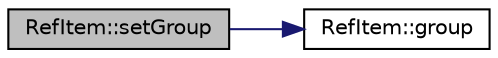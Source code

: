 digraph "RefItem::setGroup"
{
 // LATEX_PDF_SIZE
  edge [fontname="Helvetica",fontsize="10",labelfontname="Helvetica",labelfontsize="10"];
  node [fontname="Helvetica",fontsize="10",shape=record];
  rankdir="LR";
  Node1 [label="RefItem::setGroup",height=0.2,width=0.4,color="black", fillcolor="grey75", style="filled", fontcolor="black",tooltip=" "];
  Node1 -> Node2 [color="midnightblue",fontsize="10",style="solid",fontname="Helvetica"];
  Node2 [label="RefItem::group",height=0.2,width=0.4,color="black", fillcolor="white", style="filled",URL="$classRefItem.html#a04b6ff7edd68961dfad38c6528623984",tooltip=" "];
}
